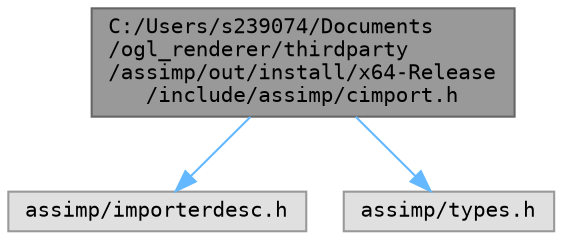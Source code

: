 digraph "C:/Users/s239074/Documents/ogl_renderer/thirdparty/assimp/out/install/x64-Release/include/assimp/cimport.h"
{
 // LATEX_PDF_SIZE
  bgcolor="transparent";
  edge [fontname=Terminal,fontsize=10,labelfontname=Helvetica,labelfontsize=10];
  node [fontname=Terminal,fontsize=10,shape=box,height=0.2,width=0.4];
  Node1 [label="C:/Users/s239074/Documents\l/ogl_renderer/thirdparty\l/assimp/out/install/x64-Release\l/include/assimp/cimport.h",height=0.2,width=0.4,color="gray40", fillcolor="grey60", style="filled", fontcolor="black",tooltip="Defines the C-API to the Open Asset Import Library."];
  Node1 -> Node2 [color="steelblue1",style="solid"];
  Node2 [label="assimp/importerdesc.h",height=0.2,width=0.4,color="grey60", fillcolor="#E0E0E0", style="filled",tooltip=" "];
  Node1 -> Node3 [color="steelblue1",style="solid"];
  Node3 [label="assimp/types.h",height=0.2,width=0.4,color="grey60", fillcolor="#E0E0E0", style="filled",tooltip=" "];
}
